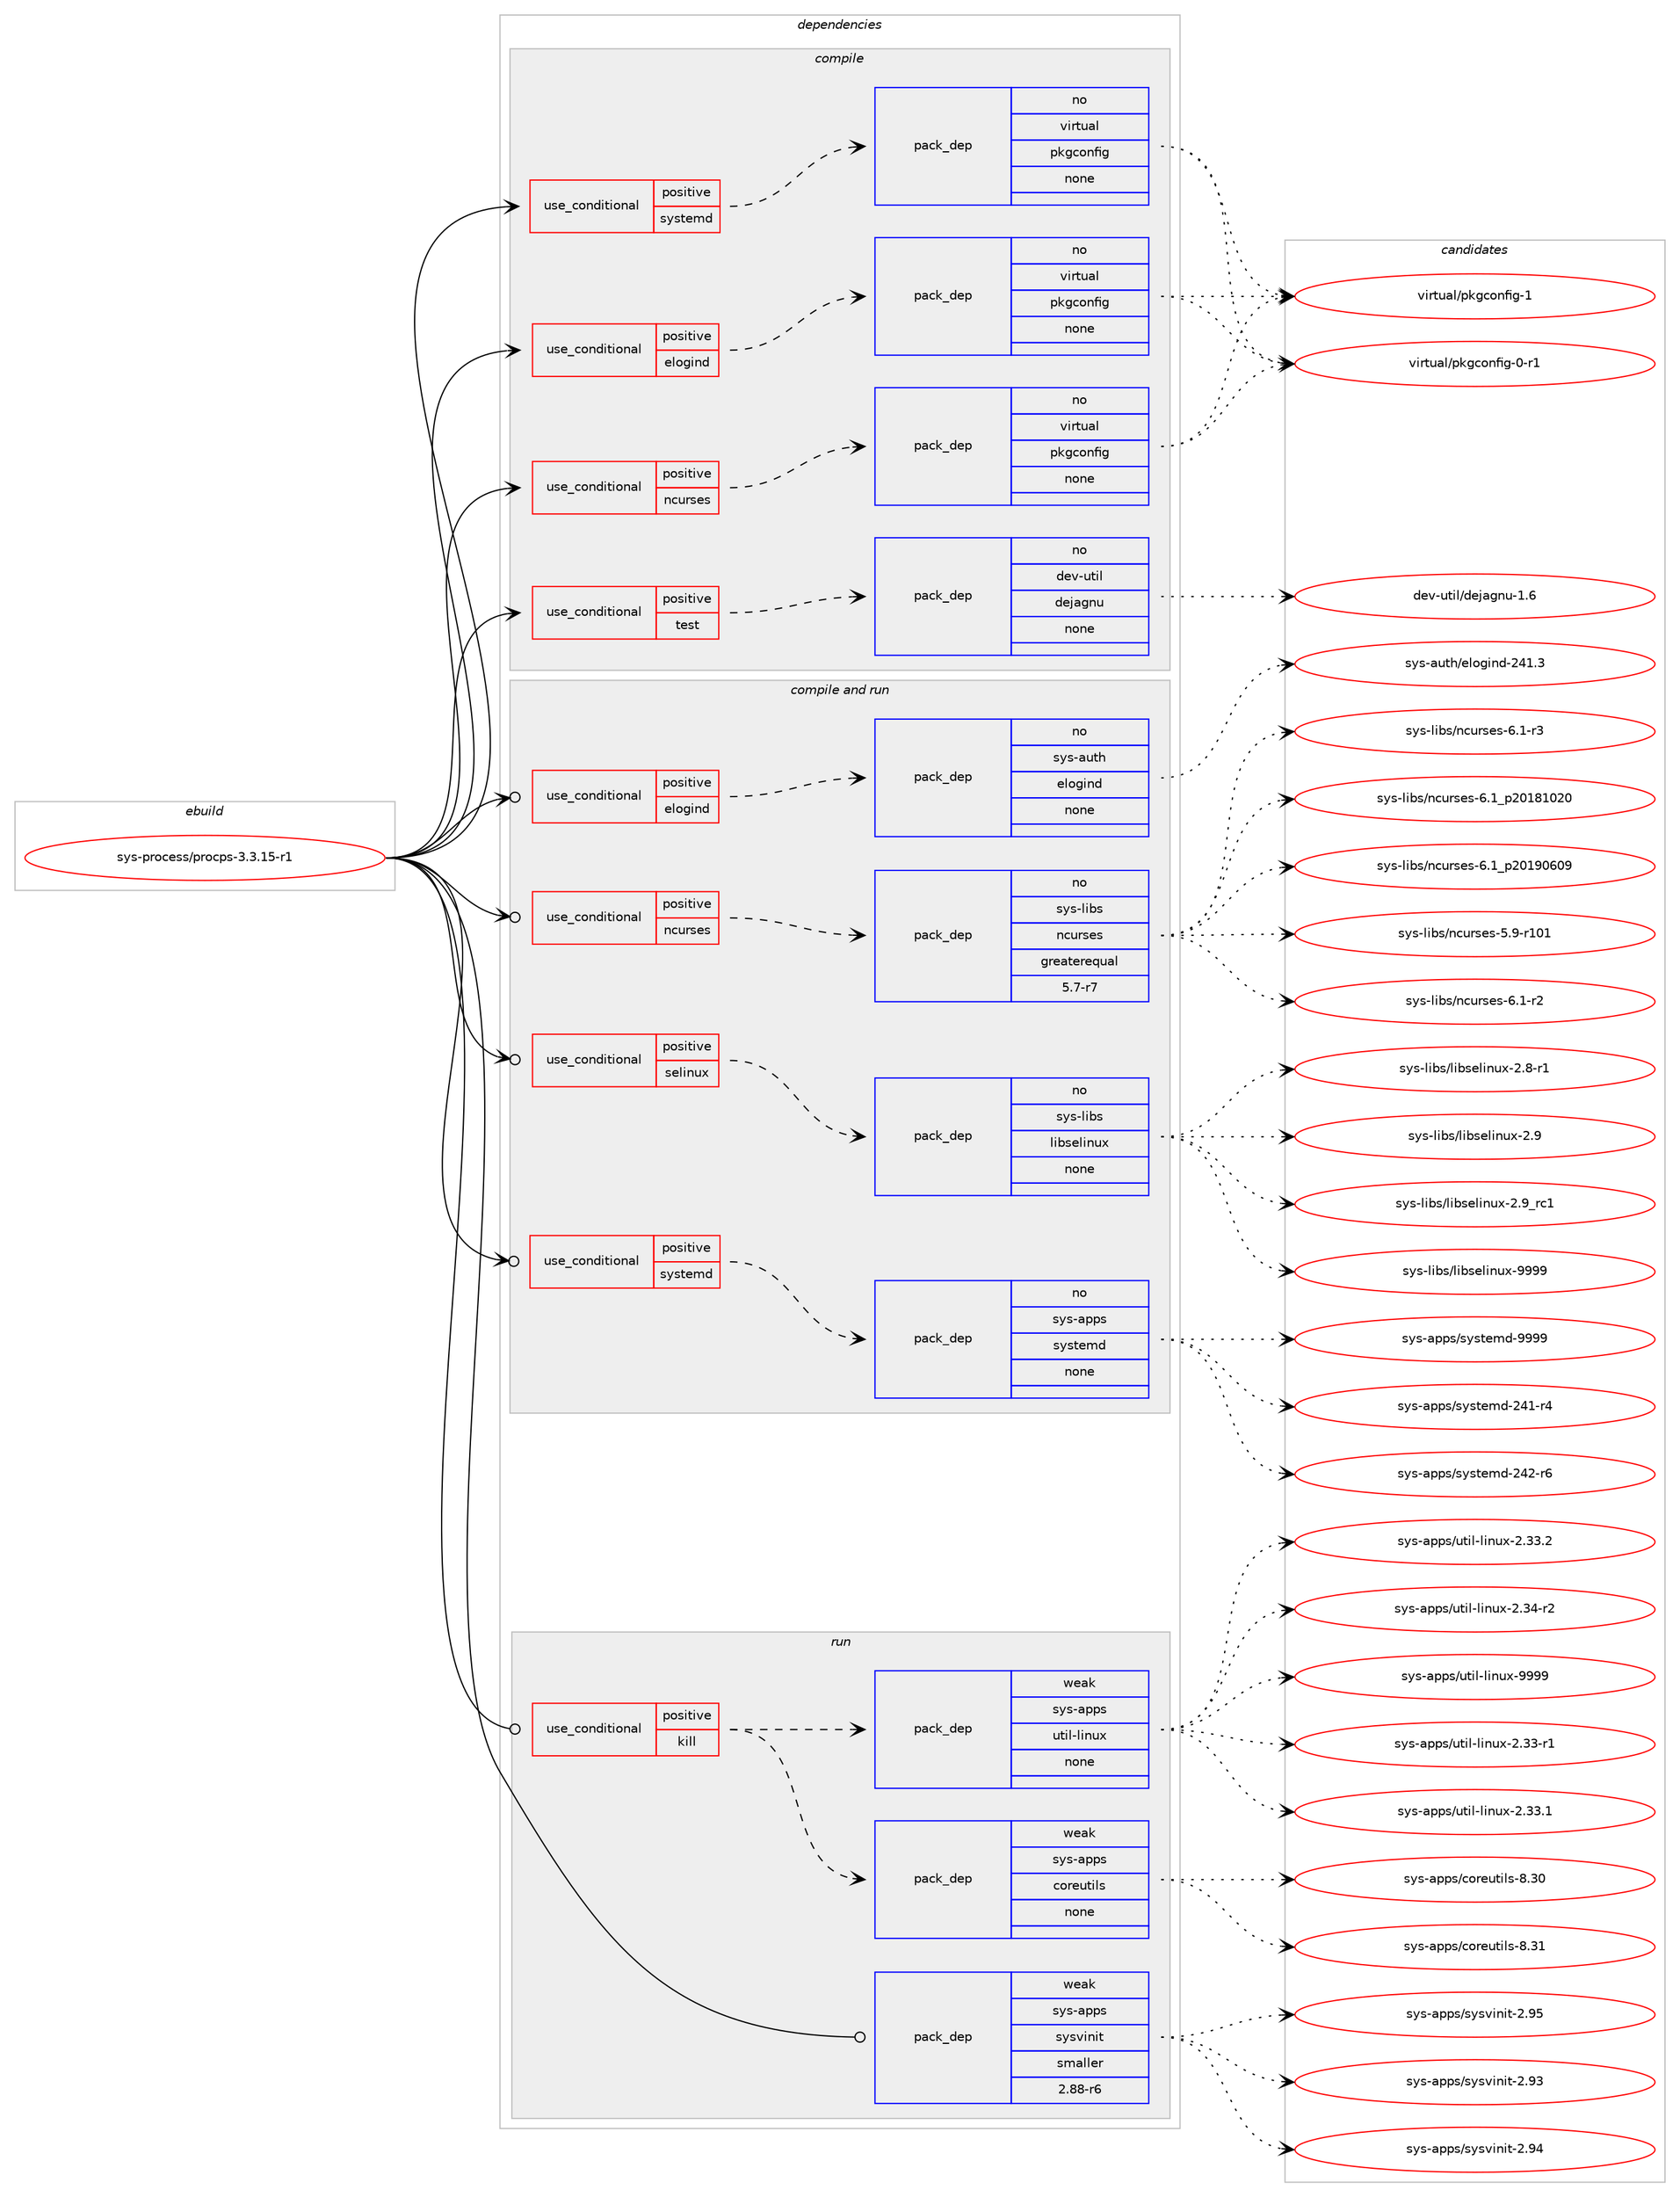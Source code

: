 digraph prolog {

# *************
# Graph options
# *************

newrank=true;
concentrate=true;
compound=true;
graph [rankdir=LR,fontname=Helvetica,fontsize=10,ranksep=1.5];#, ranksep=2.5, nodesep=0.2];
edge  [arrowhead=vee];
node  [fontname=Helvetica,fontsize=10];

# **********
# The ebuild
# **********

subgraph cluster_leftcol {
color=gray;
rank=same;
label=<<i>ebuild</i>>;
id [label="sys-process/procps-3.3.15-r1", color=red, width=4, href="../sys-process/procps-3.3.15-r1.svg"];
}

# ****************
# The dependencies
# ****************

subgraph cluster_midcol {
color=gray;
label=<<i>dependencies</i>>;
subgraph cluster_compile {
fillcolor="#eeeeee";
style=filled;
label=<<i>compile</i>>;
subgraph cond523 {
dependency2047 [label=<<TABLE BORDER="0" CELLBORDER="1" CELLSPACING="0" CELLPADDING="4"><TR><TD ROWSPAN="3" CELLPADDING="10">use_conditional</TD></TR><TR><TD>positive</TD></TR><TR><TD>elogind</TD></TR></TABLE>>, shape=none, color=red];
subgraph pack1492 {
dependency2048 [label=<<TABLE BORDER="0" CELLBORDER="1" CELLSPACING="0" CELLPADDING="4" WIDTH="220"><TR><TD ROWSPAN="6" CELLPADDING="30">pack_dep</TD></TR><TR><TD WIDTH="110">no</TD></TR><TR><TD>virtual</TD></TR><TR><TD>pkgconfig</TD></TR><TR><TD>none</TD></TR><TR><TD></TD></TR></TABLE>>, shape=none, color=blue];
}
dependency2047:e -> dependency2048:w [weight=20,style="dashed",arrowhead="vee"];
}
id:e -> dependency2047:w [weight=20,style="solid",arrowhead="vee"];
subgraph cond524 {
dependency2049 [label=<<TABLE BORDER="0" CELLBORDER="1" CELLSPACING="0" CELLPADDING="4"><TR><TD ROWSPAN="3" CELLPADDING="10">use_conditional</TD></TR><TR><TD>positive</TD></TR><TR><TD>ncurses</TD></TR></TABLE>>, shape=none, color=red];
subgraph pack1493 {
dependency2050 [label=<<TABLE BORDER="0" CELLBORDER="1" CELLSPACING="0" CELLPADDING="4" WIDTH="220"><TR><TD ROWSPAN="6" CELLPADDING="30">pack_dep</TD></TR><TR><TD WIDTH="110">no</TD></TR><TR><TD>virtual</TD></TR><TR><TD>pkgconfig</TD></TR><TR><TD>none</TD></TR><TR><TD></TD></TR></TABLE>>, shape=none, color=blue];
}
dependency2049:e -> dependency2050:w [weight=20,style="dashed",arrowhead="vee"];
}
id:e -> dependency2049:w [weight=20,style="solid",arrowhead="vee"];
subgraph cond525 {
dependency2051 [label=<<TABLE BORDER="0" CELLBORDER="1" CELLSPACING="0" CELLPADDING="4"><TR><TD ROWSPAN="3" CELLPADDING="10">use_conditional</TD></TR><TR><TD>positive</TD></TR><TR><TD>systemd</TD></TR></TABLE>>, shape=none, color=red];
subgraph pack1494 {
dependency2052 [label=<<TABLE BORDER="0" CELLBORDER="1" CELLSPACING="0" CELLPADDING="4" WIDTH="220"><TR><TD ROWSPAN="6" CELLPADDING="30">pack_dep</TD></TR><TR><TD WIDTH="110">no</TD></TR><TR><TD>virtual</TD></TR><TR><TD>pkgconfig</TD></TR><TR><TD>none</TD></TR><TR><TD></TD></TR></TABLE>>, shape=none, color=blue];
}
dependency2051:e -> dependency2052:w [weight=20,style="dashed",arrowhead="vee"];
}
id:e -> dependency2051:w [weight=20,style="solid",arrowhead="vee"];
subgraph cond526 {
dependency2053 [label=<<TABLE BORDER="0" CELLBORDER="1" CELLSPACING="0" CELLPADDING="4"><TR><TD ROWSPAN="3" CELLPADDING="10">use_conditional</TD></TR><TR><TD>positive</TD></TR><TR><TD>test</TD></TR></TABLE>>, shape=none, color=red];
subgraph pack1495 {
dependency2054 [label=<<TABLE BORDER="0" CELLBORDER="1" CELLSPACING="0" CELLPADDING="4" WIDTH="220"><TR><TD ROWSPAN="6" CELLPADDING="30">pack_dep</TD></TR><TR><TD WIDTH="110">no</TD></TR><TR><TD>dev-util</TD></TR><TR><TD>dejagnu</TD></TR><TR><TD>none</TD></TR><TR><TD></TD></TR></TABLE>>, shape=none, color=blue];
}
dependency2053:e -> dependency2054:w [weight=20,style="dashed",arrowhead="vee"];
}
id:e -> dependency2053:w [weight=20,style="solid",arrowhead="vee"];
}
subgraph cluster_compileandrun {
fillcolor="#eeeeee";
style=filled;
label=<<i>compile and run</i>>;
subgraph cond527 {
dependency2055 [label=<<TABLE BORDER="0" CELLBORDER="1" CELLSPACING="0" CELLPADDING="4"><TR><TD ROWSPAN="3" CELLPADDING="10">use_conditional</TD></TR><TR><TD>positive</TD></TR><TR><TD>elogind</TD></TR></TABLE>>, shape=none, color=red];
subgraph pack1496 {
dependency2056 [label=<<TABLE BORDER="0" CELLBORDER="1" CELLSPACING="0" CELLPADDING="4" WIDTH="220"><TR><TD ROWSPAN="6" CELLPADDING="30">pack_dep</TD></TR><TR><TD WIDTH="110">no</TD></TR><TR><TD>sys-auth</TD></TR><TR><TD>elogind</TD></TR><TR><TD>none</TD></TR><TR><TD></TD></TR></TABLE>>, shape=none, color=blue];
}
dependency2055:e -> dependency2056:w [weight=20,style="dashed",arrowhead="vee"];
}
id:e -> dependency2055:w [weight=20,style="solid",arrowhead="odotvee"];
subgraph cond528 {
dependency2057 [label=<<TABLE BORDER="0" CELLBORDER="1" CELLSPACING="0" CELLPADDING="4"><TR><TD ROWSPAN="3" CELLPADDING="10">use_conditional</TD></TR><TR><TD>positive</TD></TR><TR><TD>ncurses</TD></TR></TABLE>>, shape=none, color=red];
subgraph pack1497 {
dependency2058 [label=<<TABLE BORDER="0" CELLBORDER="1" CELLSPACING="0" CELLPADDING="4" WIDTH="220"><TR><TD ROWSPAN="6" CELLPADDING="30">pack_dep</TD></TR><TR><TD WIDTH="110">no</TD></TR><TR><TD>sys-libs</TD></TR><TR><TD>ncurses</TD></TR><TR><TD>greaterequal</TD></TR><TR><TD>5.7-r7</TD></TR></TABLE>>, shape=none, color=blue];
}
dependency2057:e -> dependency2058:w [weight=20,style="dashed",arrowhead="vee"];
}
id:e -> dependency2057:w [weight=20,style="solid",arrowhead="odotvee"];
subgraph cond529 {
dependency2059 [label=<<TABLE BORDER="0" CELLBORDER="1" CELLSPACING="0" CELLPADDING="4"><TR><TD ROWSPAN="3" CELLPADDING="10">use_conditional</TD></TR><TR><TD>positive</TD></TR><TR><TD>selinux</TD></TR></TABLE>>, shape=none, color=red];
subgraph pack1498 {
dependency2060 [label=<<TABLE BORDER="0" CELLBORDER="1" CELLSPACING="0" CELLPADDING="4" WIDTH="220"><TR><TD ROWSPAN="6" CELLPADDING="30">pack_dep</TD></TR><TR><TD WIDTH="110">no</TD></TR><TR><TD>sys-libs</TD></TR><TR><TD>libselinux</TD></TR><TR><TD>none</TD></TR><TR><TD></TD></TR></TABLE>>, shape=none, color=blue];
}
dependency2059:e -> dependency2060:w [weight=20,style="dashed",arrowhead="vee"];
}
id:e -> dependency2059:w [weight=20,style="solid",arrowhead="odotvee"];
subgraph cond530 {
dependency2061 [label=<<TABLE BORDER="0" CELLBORDER="1" CELLSPACING="0" CELLPADDING="4"><TR><TD ROWSPAN="3" CELLPADDING="10">use_conditional</TD></TR><TR><TD>positive</TD></TR><TR><TD>systemd</TD></TR></TABLE>>, shape=none, color=red];
subgraph pack1499 {
dependency2062 [label=<<TABLE BORDER="0" CELLBORDER="1" CELLSPACING="0" CELLPADDING="4" WIDTH="220"><TR><TD ROWSPAN="6" CELLPADDING="30">pack_dep</TD></TR><TR><TD WIDTH="110">no</TD></TR><TR><TD>sys-apps</TD></TR><TR><TD>systemd</TD></TR><TR><TD>none</TD></TR><TR><TD></TD></TR></TABLE>>, shape=none, color=blue];
}
dependency2061:e -> dependency2062:w [weight=20,style="dashed",arrowhead="vee"];
}
id:e -> dependency2061:w [weight=20,style="solid",arrowhead="odotvee"];
}
subgraph cluster_run {
fillcolor="#eeeeee";
style=filled;
label=<<i>run</i>>;
subgraph cond531 {
dependency2063 [label=<<TABLE BORDER="0" CELLBORDER="1" CELLSPACING="0" CELLPADDING="4"><TR><TD ROWSPAN="3" CELLPADDING="10">use_conditional</TD></TR><TR><TD>positive</TD></TR><TR><TD>kill</TD></TR></TABLE>>, shape=none, color=red];
subgraph pack1500 {
dependency2064 [label=<<TABLE BORDER="0" CELLBORDER="1" CELLSPACING="0" CELLPADDING="4" WIDTH="220"><TR><TD ROWSPAN="6" CELLPADDING="30">pack_dep</TD></TR><TR><TD WIDTH="110">weak</TD></TR><TR><TD>sys-apps</TD></TR><TR><TD>coreutils</TD></TR><TR><TD>none</TD></TR><TR><TD></TD></TR></TABLE>>, shape=none, color=blue];
}
dependency2063:e -> dependency2064:w [weight=20,style="dashed",arrowhead="vee"];
subgraph pack1501 {
dependency2065 [label=<<TABLE BORDER="0" CELLBORDER="1" CELLSPACING="0" CELLPADDING="4" WIDTH="220"><TR><TD ROWSPAN="6" CELLPADDING="30">pack_dep</TD></TR><TR><TD WIDTH="110">weak</TD></TR><TR><TD>sys-apps</TD></TR><TR><TD>util-linux</TD></TR><TR><TD>none</TD></TR><TR><TD></TD></TR></TABLE>>, shape=none, color=blue];
}
dependency2063:e -> dependency2065:w [weight=20,style="dashed",arrowhead="vee"];
}
id:e -> dependency2063:w [weight=20,style="solid",arrowhead="odot"];
subgraph pack1502 {
dependency2066 [label=<<TABLE BORDER="0" CELLBORDER="1" CELLSPACING="0" CELLPADDING="4" WIDTH="220"><TR><TD ROWSPAN="6" CELLPADDING="30">pack_dep</TD></TR><TR><TD WIDTH="110">weak</TD></TR><TR><TD>sys-apps</TD></TR><TR><TD>sysvinit</TD></TR><TR><TD>smaller</TD></TR><TR><TD>2.88-r6</TD></TR></TABLE>>, shape=none, color=blue];
}
id:e -> dependency2066:w [weight=20,style="solid",arrowhead="odot"];
}
}

# **************
# The candidates
# **************

subgraph cluster_choices {
rank=same;
color=gray;
label=<<i>candidates</i>>;

subgraph choice1492 {
color=black;
nodesep=1;
choice11810511411611797108471121071039911111010210510345484511449 [label="virtual/pkgconfig-0-r1", color=red, width=4,href="../virtual/pkgconfig-0-r1.svg"];
choice1181051141161179710847112107103991111101021051034549 [label="virtual/pkgconfig-1", color=red, width=4,href="../virtual/pkgconfig-1.svg"];
dependency2048:e -> choice11810511411611797108471121071039911111010210510345484511449:w [style=dotted,weight="100"];
dependency2048:e -> choice1181051141161179710847112107103991111101021051034549:w [style=dotted,weight="100"];
}
subgraph choice1493 {
color=black;
nodesep=1;
choice11810511411611797108471121071039911111010210510345484511449 [label="virtual/pkgconfig-0-r1", color=red, width=4,href="../virtual/pkgconfig-0-r1.svg"];
choice1181051141161179710847112107103991111101021051034549 [label="virtual/pkgconfig-1", color=red, width=4,href="../virtual/pkgconfig-1.svg"];
dependency2050:e -> choice11810511411611797108471121071039911111010210510345484511449:w [style=dotted,weight="100"];
dependency2050:e -> choice1181051141161179710847112107103991111101021051034549:w [style=dotted,weight="100"];
}
subgraph choice1494 {
color=black;
nodesep=1;
choice11810511411611797108471121071039911111010210510345484511449 [label="virtual/pkgconfig-0-r1", color=red, width=4,href="../virtual/pkgconfig-0-r1.svg"];
choice1181051141161179710847112107103991111101021051034549 [label="virtual/pkgconfig-1", color=red, width=4,href="../virtual/pkgconfig-1.svg"];
dependency2052:e -> choice11810511411611797108471121071039911111010210510345484511449:w [style=dotted,weight="100"];
dependency2052:e -> choice1181051141161179710847112107103991111101021051034549:w [style=dotted,weight="100"];
}
subgraph choice1495 {
color=black;
nodesep=1;
choice10010111845117116105108471001011069710311011745494654 [label="dev-util/dejagnu-1.6", color=red, width=4,href="../dev-util/dejagnu-1.6.svg"];
dependency2054:e -> choice10010111845117116105108471001011069710311011745494654:w [style=dotted,weight="100"];
}
subgraph choice1496 {
color=black;
nodesep=1;
choice115121115459711711610447101108111103105110100455052494651 [label="sys-auth/elogind-241.3", color=red, width=4,href="../sys-auth/elogind-241.3.svg"];
dependency2056:e -> choice115121115459711711610447101108111103105110100455052494651:w [style=dotted,weight="100"];
}
subgraph choice1497 {
color=black;
nodesep=1;
choice115121115451081059811547110991171141151011154553465745114494849 [label="sys-libs/ncurses-5.9-r101", color=red, width=4,href="../sys-libs/ncurses-5.9-r101.svg"];
choice11512111545108105981154711099117114115101115455446494511450 [label="sys-libs/ncurses-6.1-r2", color=red, width=4,href="../sys-libs/ncurses-6.1-r2.svg"];
choice11512111545108105981154711099117114115101115455446494511451 [label="sys-libs/ncurses-6.1-r3", color=red, width=4,href="../sys-libs/ncurses-6.1-r3.svg"];
choice1151211154510810598115471109911711411510111545544649951125048495649485048 [label="sys-libs/ncurses-6.1_p20181020", color=red, width=4,href="../sys-libs/ncurses-6.1_p20181020.svg"];
choice1151211154510810598115471109911711411510111545544649951125048495748544857 [label="sys-libs/ncurses-6.1_p20190609", color=red, width=4,href="../sys-libs/ncurses-6.1_p20190609.svg"];
dependency2058:e -> choice115121115451081059811547110991171141151011154553465745114494849:w [style=dotted,weight="100"];
dependency2058:e -> choice11512111545108105981154711099117114115101115455446494511450:w [style=dotted,weight="100"];
dependency2058:e -> choice11512111545108105981154711099117114115101115455446494511451:w [style=dotted,weight="100"];
dependency2058:e -> choice1151211154510810598115471109911711411510111545544649951125048495649485048:w [style=dotted,weight="100"];
dependency2058:e -> choice1151211154510810598115471109911711411510111545544649951125048495748544857:w [style=dotted,weight="100"];
}
subgraph choice1498 {
color=black;
nodesep=1;
choice11512111545108105981154710810598115101108105110117120455046564511449 [label="sys-libs/libselinux-2.8-r1", color=red, width=4,href="../sys-libs/libselinux-2.8-r1.svg"];
choice1151211154510810598115471081059811510110810511011712045504657 [label="sys-libs/libselinux-2.9", color=red, width=4,href="../sys-libs/libselinux-2.9.svg"];
choice1151211154510810598115471081059811510110810511011712045504657951149949 [label="sys-libs/libselinux-2.9_rc1", color=red, width=4,href="../sys-libs/libselinux-2.9_rc1.svg"];
choice115121115451081059811547108105981151011081051101171204557575757 [label="sys-libs/libselinux-9999", color=red, width=4,href="../sys-libs/libselinux-9999.svg"];
dependency2060:e -> choice11512111545108105981154710810598115101108105110117120455046564511449:w [style=dotted,weight="100"];
dependency2060:e -> choice1151211154510810598115471081059811510110810511011712045504657:w [style=dotted,weight="100"];
dependency2060:e -> choice1151211154510810598115471081059811510110810511011712045504657951149949:w [style=dotted,weight="100"];
dependency2060:e -> choice115121115451081059811547108105981151011081051101171204557575757:w [style=dotted,weight="100"];
}
subgraph choice1499 {
color=black;
nodesep=1;
choice115121115459711211211547115121115116101109100455052494511452 [label="sys-apps/systemd-241-r4", color=red, width=4,href="../sys-apps/systemd-241-r4.svg"];
choice115121115459711211211547115121115116101109100455052504511454 [label="sys-apps/systemd-242-r6", color=red, width=4,href="../sys-apps/systemd-242-r6.svg"];
choice1151211154597112112115471151211151161011091004557575757 [label="sys-apps/systemd-9999", color=red, width=4,href="../sys-apps/systemd-9999.svg"];
dependency2062:e -> choice115121115459711211211547115121115116101109100455052494511452:w [style=dotted,weight="100"];
dependency2062:e -> choice115121115459711211211547115121115116101109100455052504511454:w [style=dotted,weight="100"];
dependency2062:e -> choice1151211154597112112115471151211151161011091004557575757:w [style=dotted,weight="100"];
}
subgraph choice1500 {
color=black;
nodesep=1;
choice115121115459711211211547991111141011171161051081154556465148 [label="sys-apps/coreutils-8.30", color=red, width=4,href="../sys-apps/coreutils-8.30.svg"];
choice115121115459711211211547991111141011171161051081154556465149 [label="sys-apps/coreutils-8.31", color=red, width=4,href="../sys-apps/coreutils-8.31.svg"];
dependency2064:e -> choice115121115459711211211547991111141011171161051081154556465148:w [style=dotted,weight="100"];
dependency2064:e -> choice115121115459711211211547991111141011171161051081154556465149:w [style=dotted,weight="100"];
}
subgraph choice1501 {
color=black;
nodesep=1;
choice1151211154597112112115471171161051084510810511011712045504651514511449 [label="sys-apps/util-linux-2.33-r1", color=red, width=4,href="../sys-apps/util-linux-2.33-r1.svg"];
choice1151211154597112112115471171161051084510810511011712045504651514649 [label="sys-apps/util-linux-2.33.1", color=red, width=4,href="../sys-apps/util-linux-2.33.1.svg"];
choice1151211154597112112115471171161051084510810511011712045504651514650 [label="sys-apps/util-linux-2.33.2", color=red, width=4,href="../sys-apps/util-linux-2.33.2.svg"];
choice1151211154597112112115471171161051084510810511011712045504651524511450 [label="sys-apps/util-linux-2.34-r2", color=red, width=4,href="../sys-apps/util-linux-2.34-r2.svg"];
choice115121115459711211211547117116105108451081051101171204557575757 [label="sys-apps/util-linux-9999", color=red, width=4,href="../sys-apps/util-linux-9999.svg"];
dependency2065:e -> choice1151211154597112112115471171161051084510810511011712045504651514511449:w [style=dotted,weight="100"];
dependency2065:e -> choice1151211154597112112115471171161051084510810511011712045504651514649:w [style=dotted,weight="100"];
dependency2065:e -> choice1151211154597112112115471171161051084510810511011712045504651514650:w [style=dotted,weight="100"];
dependency2065:e -> choice1151211154597112112115471171161051084510810511011712045504651524511450:w [style=dotted,weight="100"];
dependency2065:e -> choice115121115459711211211547117116105108451081051101171204557575757:w [style=dotted,weight="100"];
}
subgraph choice1502 {
color=black;
nodesep=1;
choice1151211154597112112115471151211151181051101051164550465751 [label="sys-apps/sysvinit-2.93", color=red, width=4,href="../sys-apps/sysvinit-2.93.svg"];
choice1151211154597112112115471151211151181051101051164550465752 [label="sys-apps/sysvinit-2.94", color=red, width=4,href="../sys-apps/sysvinit-2.94.svg"];
choice1151211154597112112115471151211151181051101051164550465753 [label="sys-apps/sysvinit-2.95", color=red, width=4,href="../sys-apps/sysvinit-2.95.svg"];
dependency2066:e -> choice1151211154597112112115471151211151181051101051164550465751:w [style=dotted,weight="100"];
dependency2066:e -> choice1151211154597112112115471151211151181051101051164550465752:w [style=dotted,weight="100"];
dependency2066:e -> choice1151211154597112112115471151211151181051101051164550465753:w [style=dotted,weight="100"];
}
}

}
